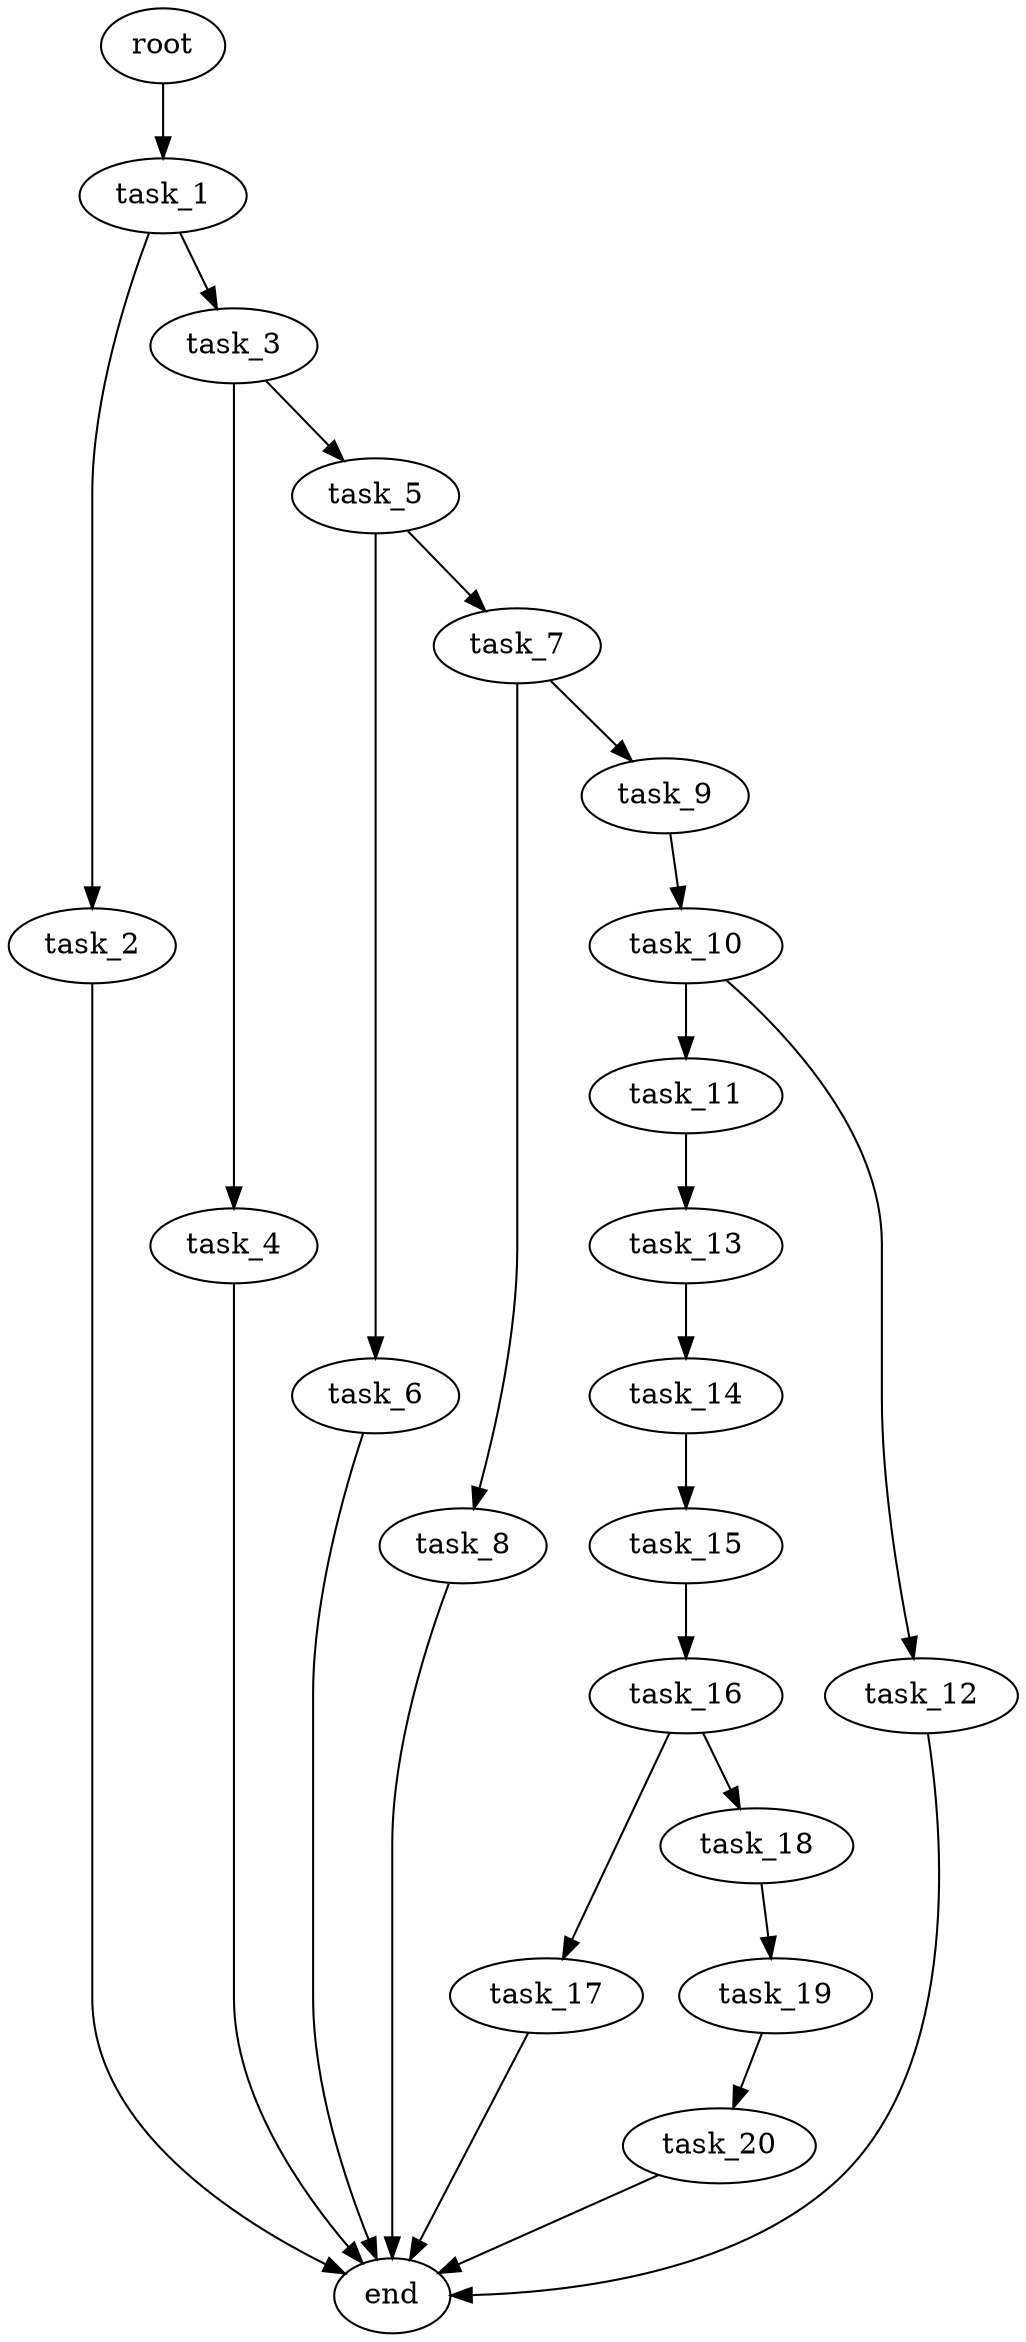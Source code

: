 digraph G {
  root [size="0.000000e+00"];
  task_1 [size="2.749254e+10"];
  task_2 [size="5.376549e+10"];
  task_3 [size="1.682922e+10"];
  task_4 [size="4.573757e+10"];
  task_5 [size="7.425440e+10"];
  task_6 [size="7.659430e+10"];
  task_7 [size="5.497712e+10"];
  task_8 [size="1.132997e+10"];
  task_9 [size="1.142952e+10"];
  task_10 [size="7.751355e+10"];
  task_11 [size="8.233005e+10"];
  task_12 [size="3.669251e+10"];
  task_13 [size="8.226287e+10"];
  task_14 [size="4.170636e+09"];
  task_15 [size="7.190083e+10"];
  task_16 [size="5.463986e+10"];
  task_17 [size="9.897768e+10"];
  task_18 [size="1.025062e+10"];
  task_19 [size="8.300877e+10"];
  task_20 [size="7.513704e+10"];
  end [size="0.000000e+00"];

  root -> task_1 [size="1.000000e-12"];
  task_1 -> task_2 [size="5.376549e+08"];
  task_1 -> task_3 [size="1.682922e+08"];
  task_2 -> end [size="1.000000e-12"];
  task_3 -> task_4 [size="4.573757e+08"];
  task_3 -> task_5 [size="7.425440e+08"];
  task_4 -> end [size="1.000000e-12"];
  task_5 -> task_6 [size="7.659430e+08"];
  task_5 -> task_7 [size="5.497712e+08"];
  task_6 -> end [size="1.000000e-12"];
  task_7 -> task_8 [size="1.132997e+08"];
  task_7 -> task_9 [size="1.142952e+08"];
  task_8 -> end [size="1.000000e-12"];
  task_9 -> task_10 [size="7.751355e+08"];
  task_10 -> task_11 [size="8.233005e+08"];
  task_10 -> task_12 [size="3.669251e+08"];
  task_11 -> task_13 [size="8.226287e+08"];
  task_12 -> end [size="1.000000e-12"];
  task_13 -> task_14 [size="4.170636e+07"];
  task_14 -> task_15 [size="7.190083e+08"];
  task_15 -> task_16 [size="5.463986e+08"];
  task_16 -> task_17 [size="9.897768e+08"];
  task_16 -> task_18 [size="1.025062e+08"];
  task_17 -> end [size="1.000000e-12"];
  task_18 -> task_19 [size="8.300877e+08"];
  task_19 -> task_20 [size="7.513704e+08"];
  task_20 -> end [size="1.000000e-12"];
}
